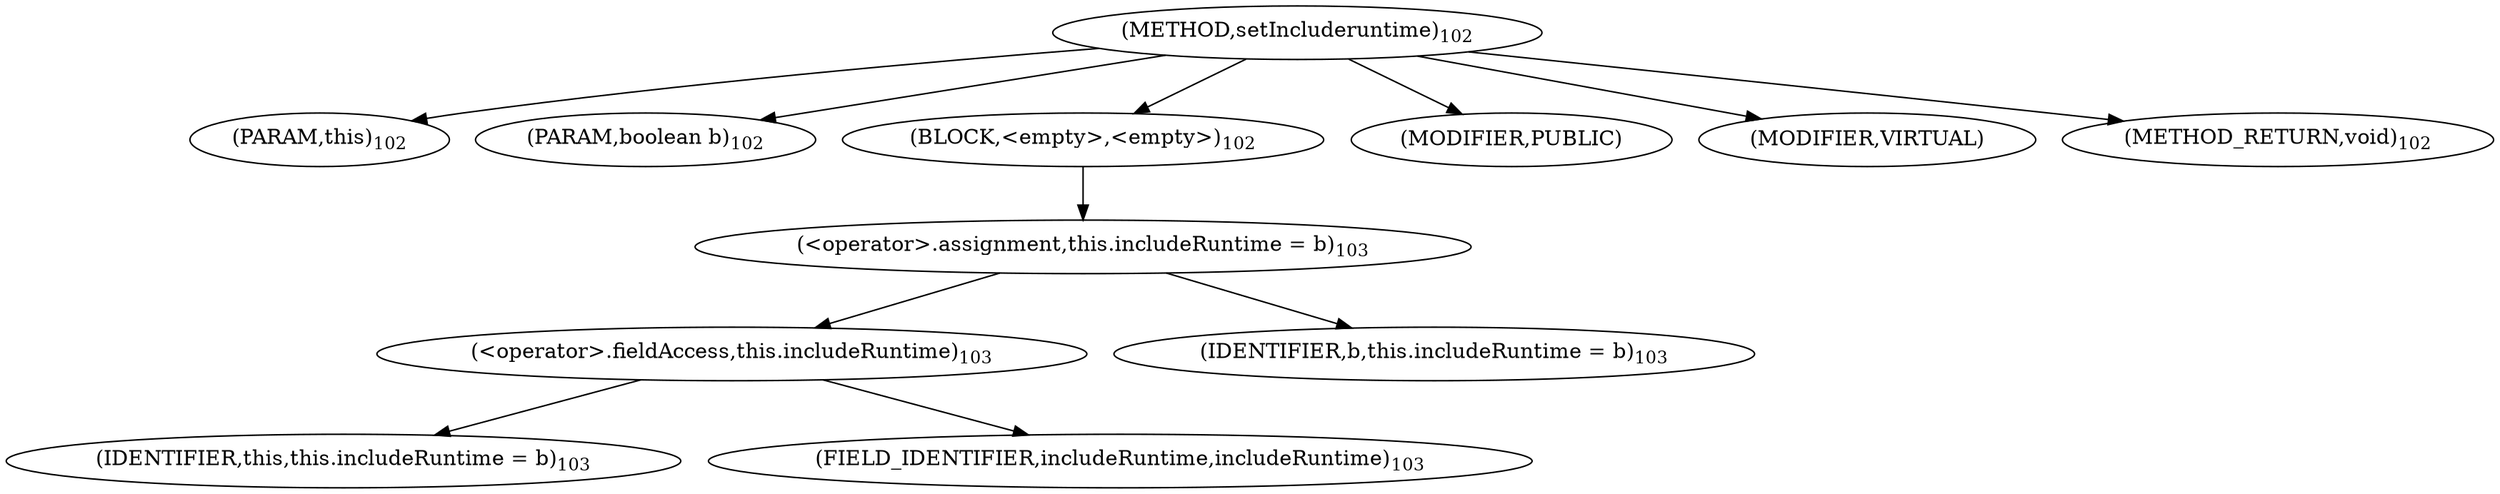 digraph "setIncluderuntime" {  
"165" [label = <(METHOD,setIncluderuntime)<SUB>102</SUB>> ]
"166" [label = <(PARAM,this)<SUB>102</SUB>> ]
"167" [label = <(PARAM,boolean b)<SUB>102</SUB>> ]
"168" [label = <(BLOCK,&lt;empty&gt;,&lt;empty&gt;)<SUB>102</SUB>> ]
"169" [label = <(&lt;operator&gt;.assignment,this.includeRuntime = b)<SUB>103</SUB>> ]
"170" [label = <(&lt;operator&gt;.fieldAccess,this.includeRuntime)<SUB>103</SUB>> ]
"171" [label = <(IDENTIFIER,this,this.includeRuntime = b)<SUB>103</SUB>> ]
"172" [label = <(FIELD_IDENTIFIER,includeRuntime,includeRuntime)<SUB>103</SUB>> ]
"173" [label = <(IDENTIFIER,b,this.includeRuntime = b)<SUB>103</SUB>> ]
"174" [label = <(MODIFIER,PUBLIC)> ]
"175" [label = <(MODIFIER,VIRTUAL)> ]
"176" [label = <(METHOD_RETURN,void)<SUB>102</SUB>> ]
  "165" -> "166" 
  "165" -> "167" 
  "165" -> "168" 
  "165" -> "174" 
  "165" -> "175" 
  "165" -> "176" 
  "168" -> "169" 
  "169" -> "170" 
  "169" -> "173" 
  "170" -> "171" 
  "170" -> "172" 
}
